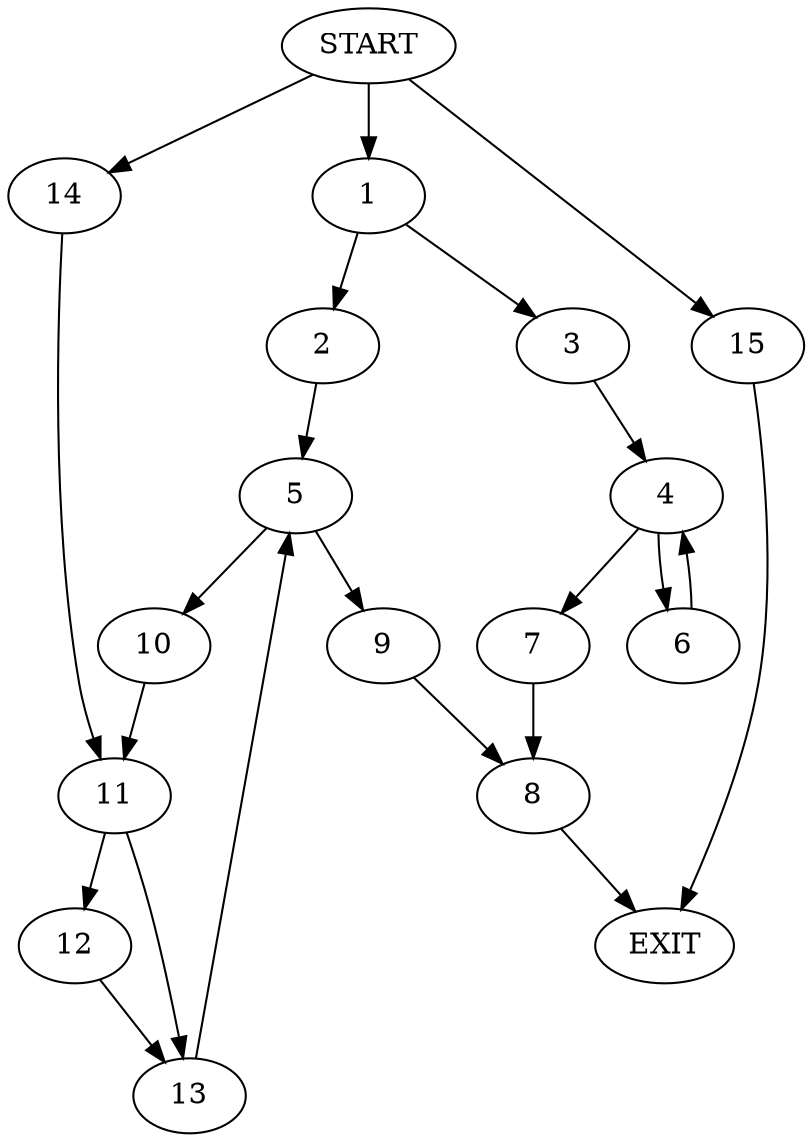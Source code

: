 digraph {
0 [label="START"]
16 [label="EXIT"]
0 -> 1
1 -> 2
1 -> 3
3 -> 4
2 -> 5
4 -> 6
4 -> 7
6 -> 4
7 -> 8
8 -> 16
5 -> 9
5 -> 10
9 -> 8
10 -> 11
11 -> 12
11 -> 13
0 -> 14
14 -> 11
12 -> 13
13 -> 5
0 -> 15
15 -> 16
}
